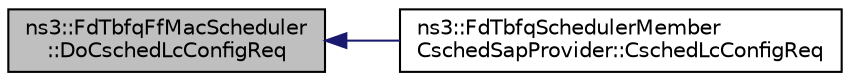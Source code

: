digraph "ns3::FdTbfqFfMacScheduler::DoCschedLcConfigReq"
{
  edge [fontname="Helvetica",fontsize="10",labelfontname="Helvetica",labelfontsize="10"];
  node [fontname="Helvetica",fontsize="10",shape=record];
  rankdir="LR";
  Node1 [label="ns3::FdTbfqFfMacScheduler\l::DoCschedLcConfigReq",height=0.2,width=0.4,color="black", fillcolor="grey75", style="filled", fontcolor="black"];
  Node1 -> Node2 [dir="back",color="midnightblue",fontsize="10",style="solid"];
  Node2 [label="ns3::FdTbfqSchedulerMember\lCschedSapProvider::CschedLcConfigReq",height=0.2,width=0.4,color="black", fillcolor="white", style="filled",URL="$d9/d0b/classns3_1_1FdTbfqSchedulerMemberCschedSapProvider.html#a1a2f087eb49da418084793cc3b42cd8f"];
}
